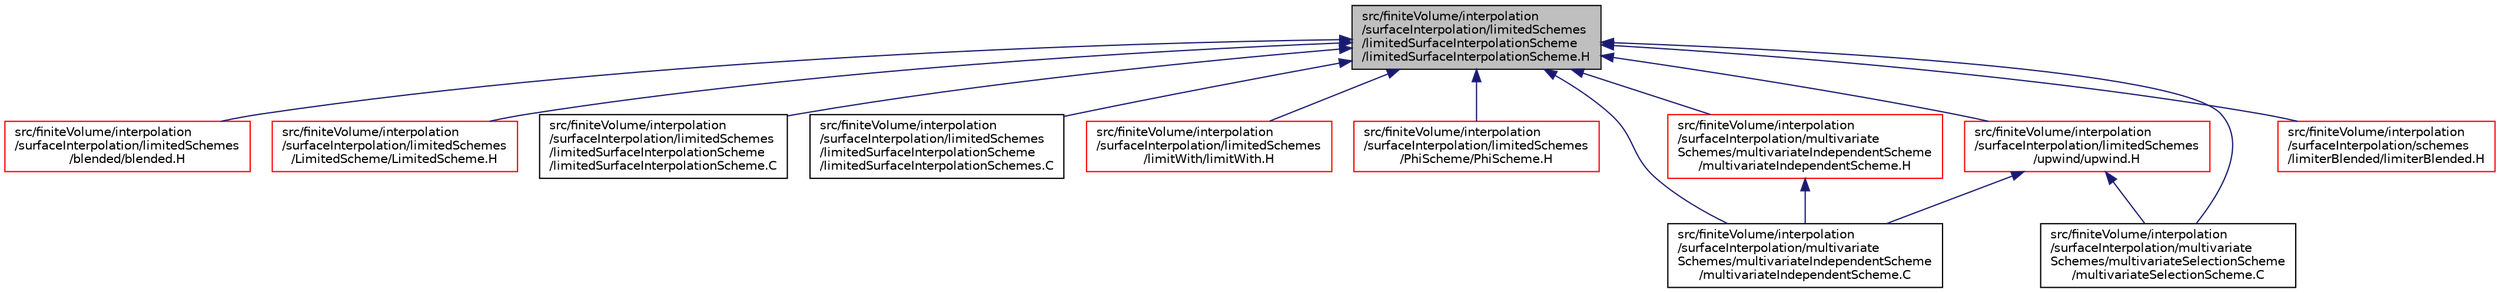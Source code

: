 digraph "src/finiteVolume/interpolation/surfaceInterpolation/limitedSchemes/limitedSurfaceInterpolationScheme/limitedSurfaceInterpolationScheme.H"
{
  bgcolor="transparent";
  edge [fontname="Helvetica",fontsize="10",labelfontname="Helvetica",labelfontsize="10"];
  node [fontname="Helvetica",fontsize="10",shape=record];
  Node97 [label="src/finiteVolume/interpolation\l/surfaceInterpolation/limitedSchemes\l/limitedSurfaceInterpolationScheme\l/limitedSurfaceInterpolationScheme.H",height=0.2,width=0.4,color="black", fillcolor="grey75", style="filled", fontcolor="black"];
  Node97 -> Node98 [dir="back",color="midnightblue",fontsize="10",style="solid",fontname="Helvetica"];
  Node98 [label="src/finiteVolume/interpolation\l/surfaceInterpolation/limitedSchemes\l/blended/blended.H",height=0.2,width=0.4,color="red",URL="$a41693.html"];
  Node97 -> Node100 [dir="back",color="midnightblue",fontsize="10",style="solid",fontname="Helvetica"];
  Node100 [label="src/finiteVolume/interpolation\l/surfaceInterpolation/limitedSchemes\l/LimitedScheme/LimitedScheme.H",height=0.2,width=0.4,color="red",URL="$a04127.html"];
  Node97 -> Node123 [dir="back",color="midnightblue",fontsize="10",style="solid",fontname="Helvetica"];
  Node123 [label="src/finiteVolume/interpolation\l/surfaceInterpolation/limitedSchemes\l/limitedSurfaceInterpolationScheme\l/limitedSurfaceInterpolationScheme.C",height=0.2,width=0.4,color="black",URL="$a04142.html"];
  Node97 -> Node124 [dir="back",color="midnightblue",fontsize="10",style="solid",fontname="Helvetica"];
  Node124 [label="src/finiteVolume/interpolation\l/surfaceInterpolation/limitedSchemes\l/limitedSurfaceInterpolationScheme\l/limitedSurfaceInterpolationSchemes.C",height=0.2,width=0.4,color="black",URL="$a04148.html"];
  Node97 -> Node125 [dir="back",color="midnightblue",fontsize="10",style="solid",fontname="Helvetica"];
  Node125 [label="src/finiteVolume/interpolation\l/surfaceInterpolation/limitedSchemes\l/limitWith/limitWith.H",height=0.2,width=0.4,color="red",URL="$a04154.html"];
  Node97 -> Node127 [dir="back",color="midnightblue",fontsize="10",style="solid",fontname="Helvetica"];
  Node127 [label="src/finiteVolume/interpolation\l/surfaceInterpolation/limitedSchemes\l/PhiScheme/PhiScheme.H",height=0.2,width=0.4,color="red",URL="$a04184.html"];
  Node97 -> Node130 [dir="back",color="midnightblue",fontsize="10",style="solid",fontname="Helvetica"];
  Node130 [label="src/finiteVolume/interpolation\l/surfaceInterpolation/limitedSchemes\l/upwind/upwind.H",height=0.2,width=0.4,color="red",URL="$a04217.html"];
  Node130 -> Node133 [dir="back",color="midnightblue",fontsize="10",style="solid",fontname="Helvetica"];
  Node133 [label="src/finiteVolume/interpolation\l/surfaceInterpolation/multivariate\lSchemes/multivariateIndependentScheme\l/multivariateIndependentScheme.C",height=0.2,width=0.4,color="black",URL="$a04244.html"];
  Node130 -> Node135 [dir="back",color="midnightblue",fontsize="10",style="solid",fontname="Helvetica"];
  Node135 [label="src/finiteVolume/interpolation\l/surfaceInterpolation/multivariate\lSchemes/multivariateSelectionScheme\l/multivariateSelectionScheme.C",height=0.2,width=0.4,color="black",URL="$a04259.html"];
  Node97 -> Node145 [dir="back",color="midnightblue",fontsize="10",style="solid",fontname="Helvetica"];
  Node145 [label="src/finiteVolume/interpolation\l/surfaceInterpolation/multivariate\lSchemes/multivariateIndependentScheme\l/multivariateIndependentScheme.H",height=0.2,width=0.4,color="red",URL="$a04247.html"];
  Node145 -> Node133 [dir="back",color="midnightblue",fontsize="10",style="solid",fontname="Helvetica"];
  Node97 -> Node133 [dir="back",color="midnightblue",fontsize="10",style="solid",fontname="Helvetica"];
  Node97 -> Node135 [dir="back",color="midnightblue",fontsize="10",style="solid",fontname="Helvetica"];
  Node97 -> Node147 [dir="back",color="midnightblue",fontsize="10",style="solid",fontname="Helvetica"];
  Node147 [label="src/finiteVolume/interpolation\l/surfaceInterpolation/schemes\l/limiterBlended/limiterBlended.H",height=0.2,width=0.4,color="red",URL="$a04364.html"];
}
